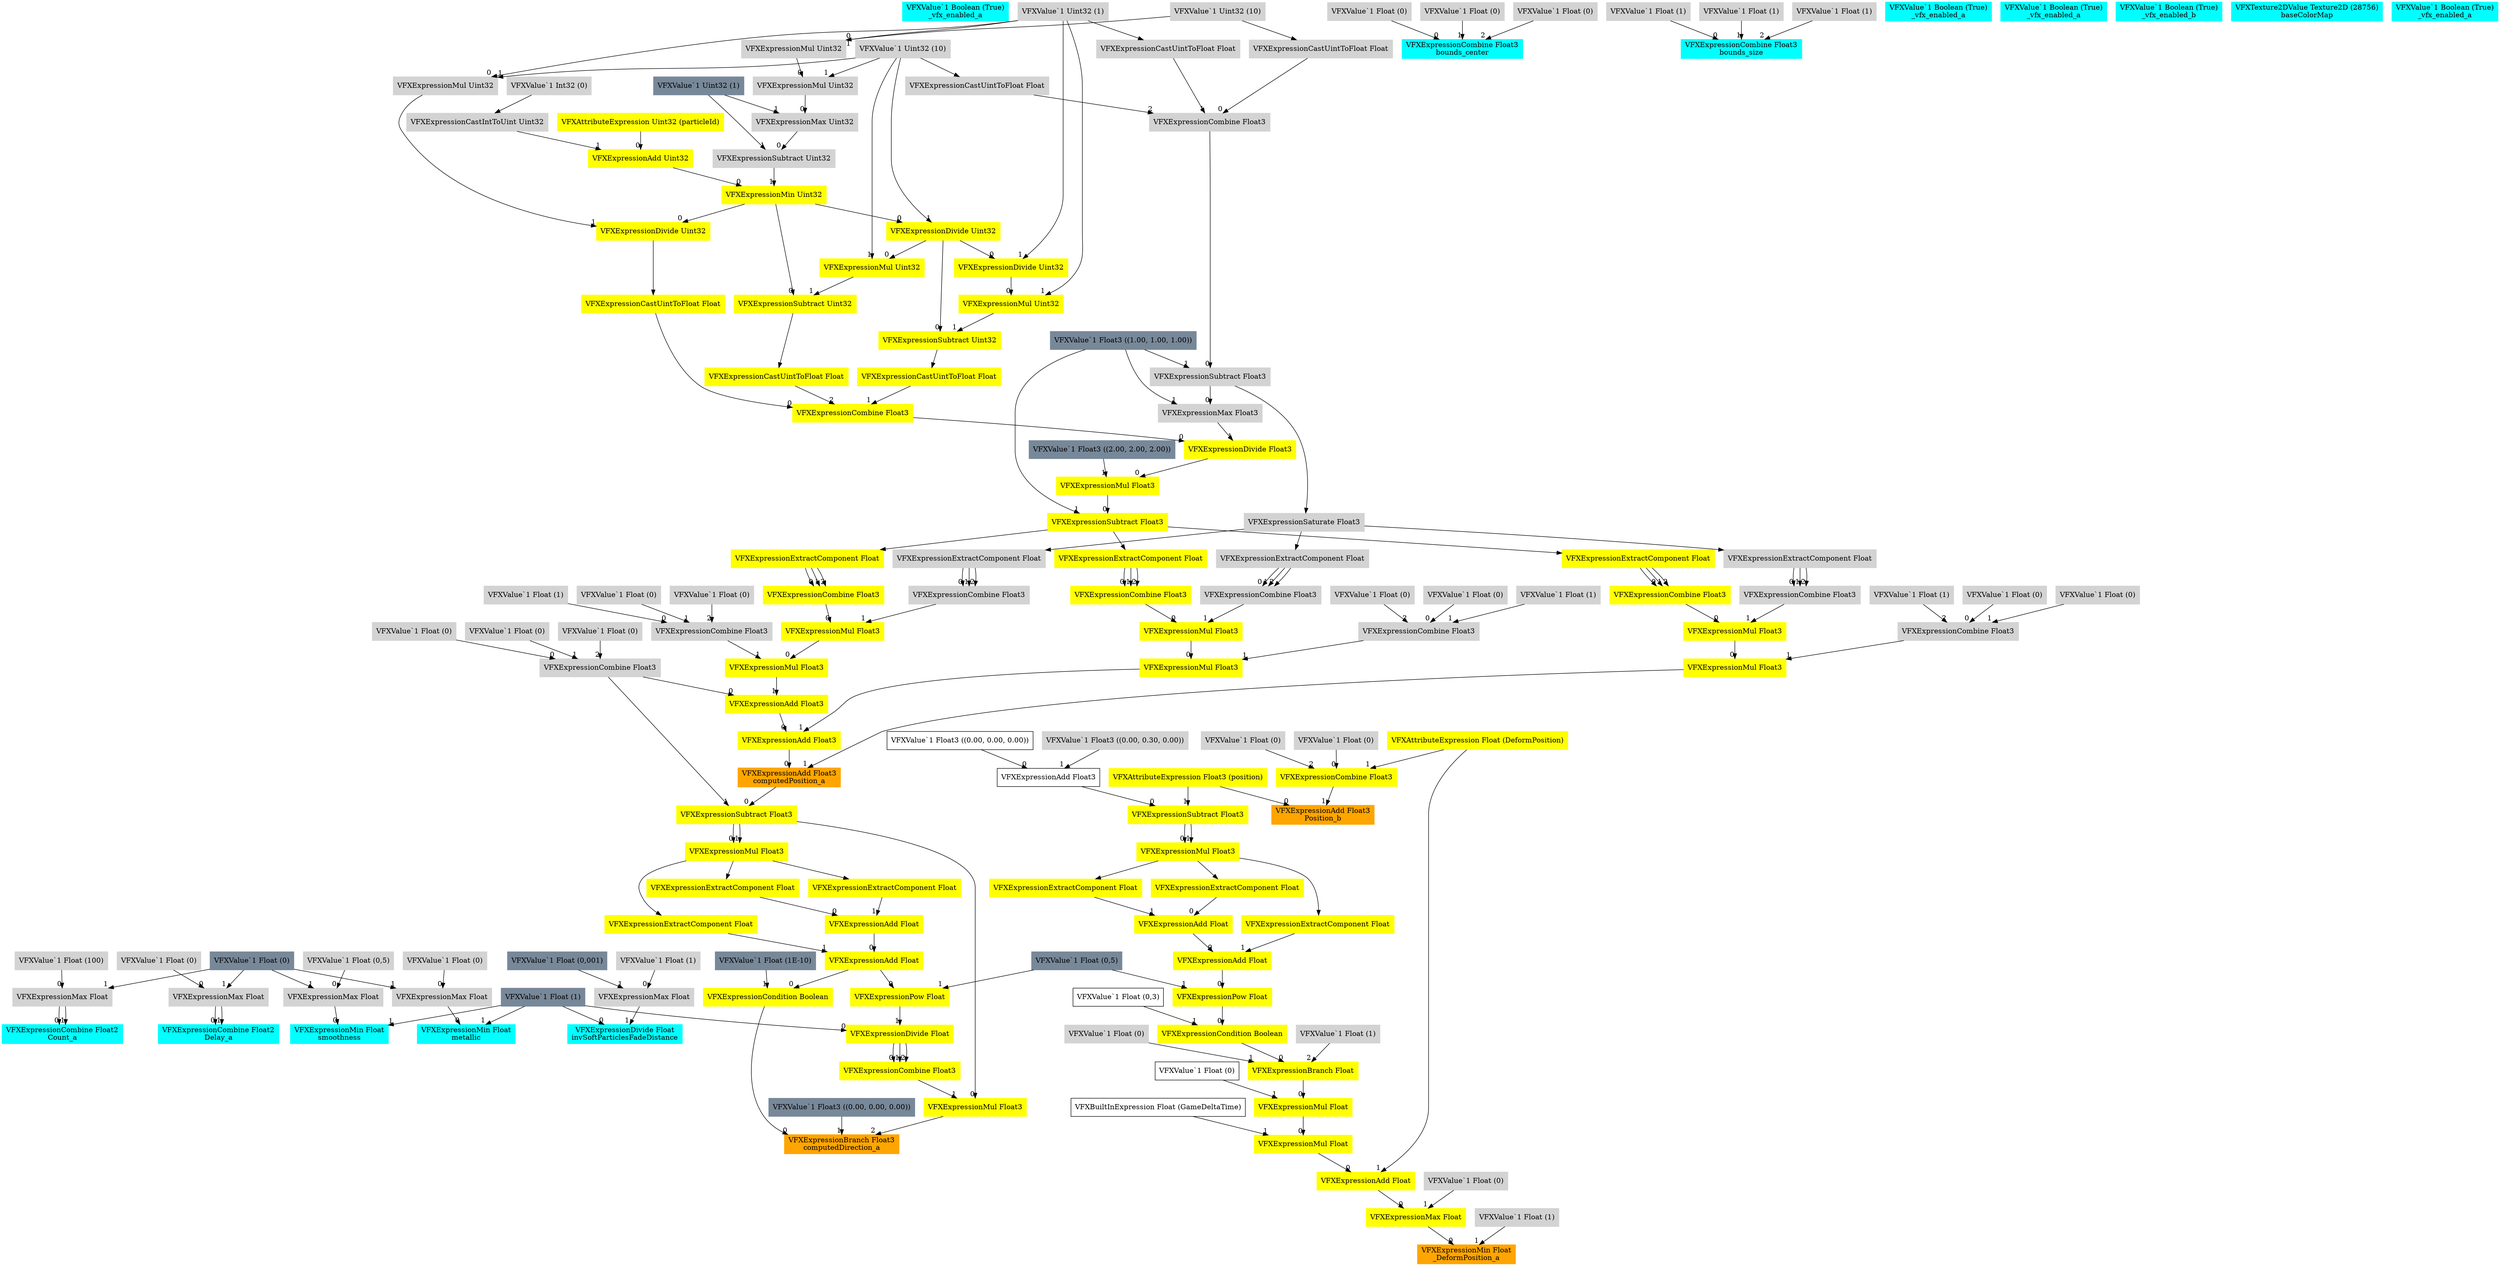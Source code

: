 digraph G {
node0 [shape="box" color="cyan" style="filled" label="VFXValue`1 Boolean (True)
_vfx_enabled_a"]
node1 [shape="box" color="cyan" style="filled" label="VFXExpressionCombine Float2
Count_a"]
node2 [shape="box" color="lightgray" style="filled" label="VFXExpressionMax Float"]
node3 [shape="box" color="lightgray" style="filled" label="VFXValue`1 Float (100)"]
node4 [shape="box" color="lightslategray" style="filled" label="VFXValue`1 Float (0)"]
node5 [shape="box" color="cyan" style="filled" label="VFXExpressionCombine Float2
Delay_a"]
node6 [shape="box" color="lightgray" style="filled" label="VFXExpressionMax Float"]
node7 [shape="box" color="lightgray" style="filled" label="VFXValue`1 Float (0)"]
node8 [shape="box" color="cyan" style="filled" label="VFXExpressionCombine Float3
bounds_center"]
node9 [shape="box" color="lightgray" style="filled" label="VFXValue`1 Float (0)"]
node10 [shape="box" color="lightgray" style="filled" label="VFXValue`1 Float (0)"]
node11 [shape="box" color="lightgray" style="filled" label="VFXValue`1 Float (0)"]
node12 [shape="box" color="cyan" style="filled" label="VFXExpressionCombine Float3
bounds_size"]
node13 [shape="box" color="lightgray" style="filled" label="VFXValue`1 Float (1)"]
node14 [shape="box" color="lightgray" style="filled" label="VFXValue`1 Float (1)"]
node15 [shape="box" color="lightgray" style="filled" label="VFXValue`1 Float (1)"]
node16 [shape="box" color="cyan" style="filled" label="VFXValue`1 Boolean (True)
_vfx_enabled_a"]
node17 [shape="box" color="orange" style="filled" label="VFXExpressionMin Float
_DeformPosition_a"]
node18 [shape="box" color="yellow" style="filled" label="VFXExpressionMax Float"]
node19 [shape="box" color="yellow" style="filled" label="VFXExpressionAdd Float"]
node20 [shape="box" color="yellow" style="filled" label="VFXExpressionMul Float"]
node21 [shape="box" color="yellow" style="filled" label="VFXExpressionMul Float"]
node22 [shape="box" color="yellow" style="filled" label="VFXExpressionBranch Float"]
node23 [shape="box" color="yellow" style="filled" label="VFXExpressionCondition Boolean"]
node24 [shape="box" color="yellow" style="filled" label="VFXExpressionPow Float"]
node25 [shape="box" color="yellow" style="filled" label="VFXExpressionAdd Float"]
node26 [shape="box" color="yellow" style="filled" label="VFXExpressionAdd Float"]
node27 [shape="box" color="yellow" style="filled" label="VFXExpressionExtractComponent Float"]
node28 [shape="box" color="yellow" style="filled" label="VFXExpressionMul Float3"]
node29 [shape="box" color="yellow" style="filled" label="VFXExpressionSubtract Float3"]
node30 [shape="box" label="VFXExpressionAdd Float3"]
node31 [shape="box" label="VFXValue`1 Float3 ((0.00, 0.00, 0.00))"]
node32 [shape="box" color="lightgray" style="filled" label="VFXValue`1 Float3 ((0.00, 0.30, 0.00))"]
node33 [shape="box" color="yellow" style="filled" label="VFXAttributeExpression Float3 (position)"]
node34 [shape="box" color="yellow" style="filled" label="VFXExpressionExtractComponent Float"]
node35 [shape="box" color="yellow" style="filled" label="VFXExpressionExtractComponent Float"]
node36 [shape="box" color="lightslategray" style="filled" label="VFXValue`1 Float (0,5)"]
node37 [shape="box" label="VFXValue`1 Float (0,3)"]
node38 [shape="box" color="lightgray" style="filled" label="VFXValue`1 Float (0)"]
node39 [shape="box" color="lightgray" style="filled" label="VFXValue`1 Float (1)"]
node40 [shape="box" label="VFXValue`1 Float (0)"]
node41 [shape="box" label="VFXBuiltInExpression Float (GameDeltaTime)"]
node42 [shape="box" color="yellow" style="filled" label="VFXAttributeExpression Float (DeformPosition)"]
node43 [shape="box" color="lightgray" style="filled" label="VFXValue`1 Float (0)"]
node44 [shape="box" color="lightgray" style="filled" label="VFXValue`1 Float (1)"]
node45 [shape="box" color="cyan" style="filled" label="VFXValue`1 Boolean (True)
_vfx_enabled_a"]
node46 [shape="box" color="cyan" style="filled" label="VFXValue`1 Boolean (True)
_vfx_enabled_b"]
node47 [shape="box" color="orange" style="filled" label="VFXExpressionAdd Float3
Position_b"]
node48 [shape="box" color="yellow" style="filled" label="VFXExpressionCombine Float3"]
node49 [shape="box" color="lightgray" style="filled" label="VFXValue`1 Float (0)"]
node50 [shape="box" color="lightgray" style="filled" label="VFXValue`1 Float (0)"]
node51 [shape="box" color="cyan" style="filled" label="VFXExpressionDivide Float
invSoftParticlesFadeDistance"]
node52 [shape="box" color="lightslategray" style="filled" label="VFXValue`1 Float (1)"]
node53 [shape="box" color="lightgray" style="filled" label="VFXExpressionMax Float"]
node54 [shape="box" color="lightgray" style="filled" label="VFXValue`1 Float (1)"]
node55 [shape="box" color="lightslategray" style="filled" label="VFXValue`1 Float (0,001)"]
node56 [shape="box" color="cyan" style="filled" label="VFXExpressionMin Float
smoothness"]
node57 [shape="box" color="lightgray" style="filled" label="VFXExpressionMax Float"]
node58 [shape="box" color="lightgray" style="filled" label="VFXValue`1 Float (0,5)"]
node59 [shape="box" color="cyan" style="filled" label="VFXExpressionMin Float
metallic"]
node60 [shape="box" color="lightgray" style="filled" label="VFXExpressionMax Float"]
node61 [shape="box" color="lightgray" style="filled" label="VFXValue`1 Float (0)"]
node62 [shape="box" color="cyan" style="filled" label="VFXTexture2DValue Texture2D (28756)
baseColorMap"]
node63 [shape="box" color="cyan" style="filled" label="VFXValue`1 Boolean (True)
_vfx_enabled_a"]
node64 [shape="box" color="orange" style="filled" label="VFXExpressionAdd Float3
computedPosition_a"]
node65 [shape="box" color="yellow" style="filled" label="VFXExpressionAdd Float3"]
node66 [shape="box" color="yellow" style="filled" label="VFXExpressionAdd Float3"]
node67 [shape="box" color="lightgray" style="filled" label="VFXExpressionCombine Float3"]
node68 [shape="box" color="lightgray" style="filled" label="VFXValue`1 Float (0)"]
node69 [shape="box" color="lightgray" style="filled" label="VFXValue`1 Float (0)"]
node70 [shape="box" color="lightgray" style="filled" label="VFXValue`1 Float (0)"]
node71 [shape="box" color="yellow" style="filled" label="VFXExpressionMul Float3"]
node72 [shape="box" color="yellow" style="filled" label="VFXExpressionMul Float3"]
node73 [shape="box" color="yellow" style="filled" label="VFXExpressionCombine Float3"]
node74 [shape="box" color="yellow" style="filled" label="VFXExpressionExtractComponent Float"]
node75 [shape="box" color="yellow" style="filled" label="VFXExpressionSubtract Float3"]
node76 [shape="box" color="yellow" style="filled" label="VFXExpressionMul Float3"]
node77 [shape="box" color="yellow" style="filled" label="VFXExpressionDivide Float3"]
node78 [shape="box" color="yellow" style="filled" label="VFXExpressionCombine Float3"]
node79 [shape="box" color="yellow" style="filled" label="VFXExpressionCastUintToFloat Float"]
node80 [shape="box" color="yellow" style="filled" label="VFXExpressionDivide Uint32"]
node81 [shape="box" color="yellow" style="filled" label="VFXExpressionMin Uint32"]
node82 [shape="box" color="yellow" style="filled" label="VFXExpressionAdd Uint32"]
node83 [shape="box" color="yellow" style="filled" label="VFXAttributeExpression Uint32 (particleId)"]
node84 [shape="box" color="lightgray" style="filled" label="VFXExpressionCastIntToUint Uint32"]
node85 [shape="box" color="lightgray" style="filled" label="VFXValue`1 Int32 (0)"]
node86 [shape="box" color="lightgray" style="filled" label="VFXExpressionSubtract Uint32"]
node87 [shape="box" color="lightgray" style="filled" label="VFXExpressionMax Uint32"]
node88 [shape="box" color="lightgray" style="filled" label="VFXExpressionMul Uint32"]
node89 [shape="box" color="lightgray" style="filled" label="VFXExpressionMul Uint32"]
node90 [shape="box" color="lightgray" style="filled" label="VFXValue`1 Uint32 (10)"]
node91 [shape="box" color="lightgray" style="filled" label="VFXValue`1 Uint32 (1)"]
node92 [shape="box" color="lightgray" style="filled" label="VFXValue`1 Uint32 (10)"]
node93 [shape="box" color="lightslategray" style="filled" label="VFXValue`1 Uint32 (1)"]
node94 [shape="box" color="lightgray" style="filled" label="VFXExpressionMul Uint32"]
node95 [shape="box" color="yellow" style="filled" label="VFXExpressionCastUintToFloat Float"]
node96 [shape="box" color="yellow" style="filled" label="VFXExpressionSubtract Uint32"]
node97 [shape="box" color="yellow" style="filled" label="VFXExpressionDivide Uint32"]
node98 [shape="box" color="yellow" style="filled" label="VFXExpressionMul Uint32"]
node99 [shape="box" color="yellow" style="filled" label="VFXExpressionDivide Uint32"]
node100 [shape="box" color="yellow" style="filled" label="VFXExpressionCastUintToFloat Float"]
node101 [shape="box" color="yellow" style="filled" label="VFXExpressionSubtract Uint32"]
node102 [shape="box" color="yellow" style="filled" label="VFXExpressionMul Uint32"]
node103 [shape="box" color="lightgray" style="filled" label="VFXExpressionMax Float3"]
node104 [shape="box" color="lightgray" style="filled" label="VFXExpressionSubtract Float3"]
node105 [shape="box" color="lightgray" style="filled" label="VFXExpressionCombine Float3"]
node106 [shape="box" color="lightgray" style="filled" label="VFXExpressionCastUintToFloat Float"]
node107 [shape="box" color="lightgray" style="filled" label="VFXExpressionCastUintToFloat Float"]
node108 [shape="box" color="lightgray" style="filled" label="VFXExpressionCastUintToFloat Float"]
node109 [shape="box" color="lightslategray" style="filled" label="VFXValue`1 Float3 ((1.00, 1.00, 1.00))"]
node110 [shape="box" color="lightslategray" style="filled" label="VFXValue`1 Float3 ((2.00, 2.00, 2.00))"]
node111 [shape="box" color="lightgray" style="filled" label="VFXExpressionCombine Float3"]
node112 [shape="box" color="lightgray" style="filled" label="VFXExpressionExtractComponent Float"]
node113 [shape="box" color="lightgray" style="filled" label="VFXExpressionSaturate Float3"]
node114 [shape="box" color="lightgray" style="filled" label="VFXExpressionCombine Float3"]
node115 [shape="box" color="lightgray" style="filled" label="VFXValue`1 Float (1)"]
node116 [shape="box" color="lightgray" style="filled" label="VFXValue`1 Float (0)"]
node117 [shape="box" color="lightgray" style="filled" label="VFXValue`1 Float (0)"]
node118 [shape="box" color="yellow" style="filled" label="VFXExpressionMul Float3"]
node119 [shape="box" color="yellow" style="filled" label="VFXExpressionMul Float3"]
node120 [shape="box" color="yellow" style="filled" label="VFXExpressionCombine Float3"]
node121 [shape="box" color="yellow" style="filled" label="VFXExpressionExtractComponent Float"]
node122 [shape="box" color="lightgray" style="filled" label="VFXExpressionCombine Float3"]
node123 [shape="box" color="lightgray" style="filled" label="VFXExpressionExtractComponent Float"]
node124 [shape="box" color="lightgray" style="filled" label="VFXExpressionCombine Float3"]
node125 [shape="box" color="lightgray" style="filled" label="VFXValue`1 Float (0)"]
node126 [shape="box" color="lightgray" style="filled" label="VFXValue`1 Float (1)"]
node127 [shape="box" color="lightgray" style="filled" label="VFXValue`1 Float (0)"]
node128 [shape="box" color="yellow" style="filled" label="VFXExpressionMul Float3"]
node129 [shape="box" color="yellow" style="filled" label="VFXExpressionMul Float3"]
node130 [shape="box" color="yellow" style="filled" label="VFXExpressionCombine Float3"]
node131 [shape="box" color="yellow" style="filled" label="VFXExpressionExtractComponent Float"]
node132 [shape="box" color="lightgray" style="filled" label="VFXExpressionCombine Float3"]
node133 [shape="box" color="lightgray" style="filled" label="VFXExpressionExtractComponent Float"]
node134 [shape="box" color="lightgray" style="filled" label="VFXExpressionCombine Float3"]
node135 [shape="box" color="lightgray" style="filled" label="VFXValue`1 Float (0)"]
node136 [shape="box" color="lightgray" style="filled" label="VFXValue`1 Float (0)"]
node137 [shape="box" color="lightgray" style="filled" label="VFXValue`1 Float (1)"]
node138 [shape="box" color="orange" style="filled" label="VFXExpressionBranch Float3
computedDirection_a"]
node139 [shape="box" color="yellow" style="filled" label="VFXExpressionCondition Boolean"]
node140 [shape="box" color="yellow" style="filled" label="VFXExpressionAdd Float"]
node141 [shape="box" color="yellow" style="filled" label="VFXExpressionAdd Float"]
node142 [shape="box" color="yellow" style="filled" label="VFXExpressionExtractComponent Float"]
node143 [shape="box" color="yellow" style="filled" label="VFXExpressionMul Float3"]
node144 [shape="box" color="yellow" style="filled" label="VFXExpressionSubtract Float3"]
node145 [shape="box" color="yellow" style="filled" label="VFXExpressionExtractComponent Float"]
node146 [shape="box" color="yellow" style="filled" label="VFXExpressionExtractComponent Float"]
node147 [shape="box" color="lightslategray" style="filled" label="VFXValue`1 Float (1E-10)"]
node148 [shape="box" color="lightslategray" style="filled" label="VFXValue`1 Float3 ((0.00, 0.00, 0.00))"]
node149 [shape="box" color="yellow" style="filled" label="VFXExpressionMul Float3"]
node150 [shape="box" color="yellow" style="filled" label="VFXExpressionCombine Float3"]
node151 [shape="box" color="yellow" style="filled" label="VFXExpressionDivide Float"]
node152 [shape="box" color="yellow" style="filled" label="VFXExpressionPow Float"]
node2 -> node1 [headlabel="0"]
node2 -> node1 [headlabel="1"]
node3 -> node2 [headlabel="0"]
node4 -> node2 [headlabel="1"]
node6 -> node5 [headlabel="0"]
node6 -> node5 [headlabel="1"]
node7 -> node6 [headlabel="0"]
node4 -> node6 [headlabel="1"]
node9 -> node8 [headlabel="0"]
node10 -> node8 [headlabel="1"]
node11 -> node8 [headlabel="2"]
node13 -> node12 [headlabel="0"]
node14 -> node12 [headlabel="1"]
node15 -> node12 [headlabel="2"]
node18 -> node17 [headlabel="0"]
node44 -> node17 [headlabel="1"]
node19 -> node18 [headlabel="0"]
node43 -> node18 [headlabel="1"]
node20 -> node19 [headlabel="0"]
node42 -> node19 [headlabel="1"]
node21 -> node20 [headlabel="0"]
node41 -> node20 [headlabel="1"]
node22 -> node21 [headlabel="0"]
node40 -> node21 [headlabel="1"]
node23 -> node22 [headlabel="0"]
node38 -> node22 [headlabel="1"]
node39 -> node22 [headlabel="2"]
node24 -> node23 [headlabel="0"]
node37 -> node23 [headlabel="1"]
node25 -> node24 [headlabel="0"]
node36 -> node24 [headlabel="1"]
node26 -> node25 [headlabel="0"]
node35 -> node25 [headlabel="1"]
node27 -> node26 [headlabel="0"]
node34 -> node26 [headlabel="1"]
node28 -> node27 
node29 -> node28 [headlabel="0"]
node29 -> node28 [headlabel="1"]
node30 -> node29 [headlabel="0"]
node33 -> node29 [headlabel="1"]
node31 -> node30 [headlabel="0"]
node32 -> node30 [headlabel="1"]
node28 -> node34 
node28 -> node35 
node33 -> node47 [headlabel="0"]
node48 -> node47 [headlabel="1"]
node49 -> node48 [headlabel="0"]
node42 -> node48 [headlabel="1"]
node50 -> node48 [headlabel="2"]
node52 -> node51 [headlabel="0"]
node53 -> node51 [headlabel="1"]
node54 -> node53 [headlabel="0"]
node55 -> node53 [headlabel="1"]
node57 -> node56 [headlabel="0"]
node52 -> node56 [headlabel="1"]
node58 -> node57 [headlabel="0"]
node4 -> node57 [headlabel="1"]
node60 -> node59 [headlabel="0"]
node52 -> node59 [headlabel="1"]
node61 -> node60 [headlabel="0"]
node4 -> node60 [headlabel="1"]
node65 -> node64 [headlabel="0"]
node128 -> node64 [headlabel="1"]
node66 -> node65 [headlabel="0"]
node118 -> node65 [headlabel="1"]
node67 -> node66 [headlabel="0"]
node71 -> node66 [headlabel="1"]
node68 -> node67 [headlabel="0"]
node69 -> node67 [headlabel="1"]
node70 -> node67 [headlabel="2"]
node72 -> node71 [headlabel="0"]
node114 -> node71 [headlabel="1"]
node73 -> node72 [headlabel="0"]
node111 -> node72 [headlabel="1"]
node74 -> node73 [headlabel="0"]
node74 -> node73 [headlabel="1"]
node74 -> node73 [headlabel="2"]
node75 -> node74 
node76 -> node75 [headlabel="0"]
node109 -> node75 [headlabel="1"]
node77 -> node76 [headlabel="0"]
node110 -> node76 [headlabel="1"]
node78 -> node77 [headlabel="0"]
node103 -> node77 [headlabel="1"]
node79 -> node78 [headlabel="0"]
node95 -> node78 [headlabel="1"]
node100 -> node78 [headlabel="2"]
node80 -> node79 
node81 -> node80 [headlabel="0"]
node94 -> node80 [headlabel="1"]
node82 -> node81 [headlabel="0"]
node86 -> node81 [headlabel="1"]
node83 -> node82 [headlabel="0"]
node84 -> node82 [headlabel="1"]
node85 -> node84 
node87 -> node86 [headlabel="0"]
node93 -> node86 [headlabel="1"]
node88 -> node87 [headlabel="0"]
node93 -> node87 [headlabel="1"]
node89 -> node88 [headlabel="0"]
node92 -> node88 [headlabel="1"]
node90 -> node89 [headlabel="0"]
node91 -> node89 [headlabel="1"]
node91 -> node94 [headlabel="0"]
node92 -> node94 [headlabel="1"]
node96 -> node95 
node97 -> node96 [headlabel="0"]
node98 -> node96 [headlabel="1"]
node81 -> node97 [headlabel="0"]
node92 -> node97 [headlabel="1"]
node99 -> node98 [headlabel="0"]
node91 -> node98 [headlabel="1"]
node97 -> node99 [headlabel="0"]
node91 -> node99 [headlabel="1"]
node101 -> node100 
node81 -> node101 [headlabel="0"]
node102 -> node101 [headlabel="1"]
node97 -> node102 [headlabel="0"]
node92 -> node102 [headlabel="1"]
node104 -> node103 [headlabel="0"]
node109 -> node103 [headlabel="1"]
node105 -> node104 [headlabel="0"]
node109 -> node104 [headlabel="1"]
node106 -> node105 [headlabel="0"]
node107 -> node105 [headlabel="1"]
node108 -> node105 [headlabel="2"]
node90 -> node106 
node91 -> node107 
node92 -> node108 
node112 -> node111 [headlabel="0"]
node112 -> node111 [headlabel="1"]
node112 -> node111 [headlabel="2"]
node113 -> node112 
node104 -> node113 
node115 -> node114 [headlabel="0"]
node116 -> node114 [headlabel="1"]
node117 -> node114 [headlabel="2"]
node119 -> node118 [headlabel="0"]
node124 -> node118 [headlabel="1"]
node120 -> node119 [headlabel="0"]
node122 -> node119 [headlabel="1"]
node121 -> node120 [headlabel="0"]
node121 -> node120 [headlabel="1"]
node121 -> node120 [headlabel="2"]
node75 -> node121 
node123 -> node122 [headlabel="0"]
node123 -> node122 [headlabel="1"]
node123 -> node122 [headlabel="2"]
node113 -> node123 
node125 -> node124 [headlabel="0"]
node126 -> node124 [headlabel="1"]
node127 -> node124 [headlabel="2"]
node129 -> node128 [headlabel="0"]
node134 -> node128 [headlabel="1"]
node130 -> node129 [headlabel="0"]
node132 -> node129 [headlabel="1"]
node131 -> node130 [headlabel="0"]
node131 -> node130 [headlabel="1"]
node131 -> node130 [headlabel="2"]
node75 -> node131 
node133 -> node132 [headlabel="0"]
node133 -> node132 [headlabel="1"]
node133 -> node132 [headlabel="2"]
node113 -> node133 
node135 -> node134 [headlabel="0"]
node136 -> node134 [headlabel="1"]
node137 -> node134 [headlabel="2"]
node139 -> node138 [headlabel="0"]
node148 -> node138 [headlabel="1"]
node149 -> node138 [headlabel="2"]
node140 -> node139 [headlabel="0"]
node147 -> node139 [headlabel="1"]
node141 -> node140 [headlabel="0"]
node146 -> node140 [headlabel="1"]
node142 -> node141 [headlabel="0"]
node145 -> node141 [headlabel="1"]
node143 -> node142 
node144 -> node143 [headlabel="0"]
node144 -> node143 [headlabel="1"]
node64 -> node144 [headlabel="0"]
node67 -> node144 [headlabel="1"]
node143 -> node145 
node143 -> node146 
node144 -> node149 [headlabel="0"]
node150 -> node149 [headlabel="1"]
node151 -> node150 [headlabel="0"]
node151 -> node150 [headlabel="1"]
node151 -> node150 [headlabel="2"]
node52 -> node151 [headlabel="0"]
node152 -> node151 [headlabel="1"]
node140 -> node152 [headlabel="0"]
node36 -> node152 [headlabel="1"]
}
